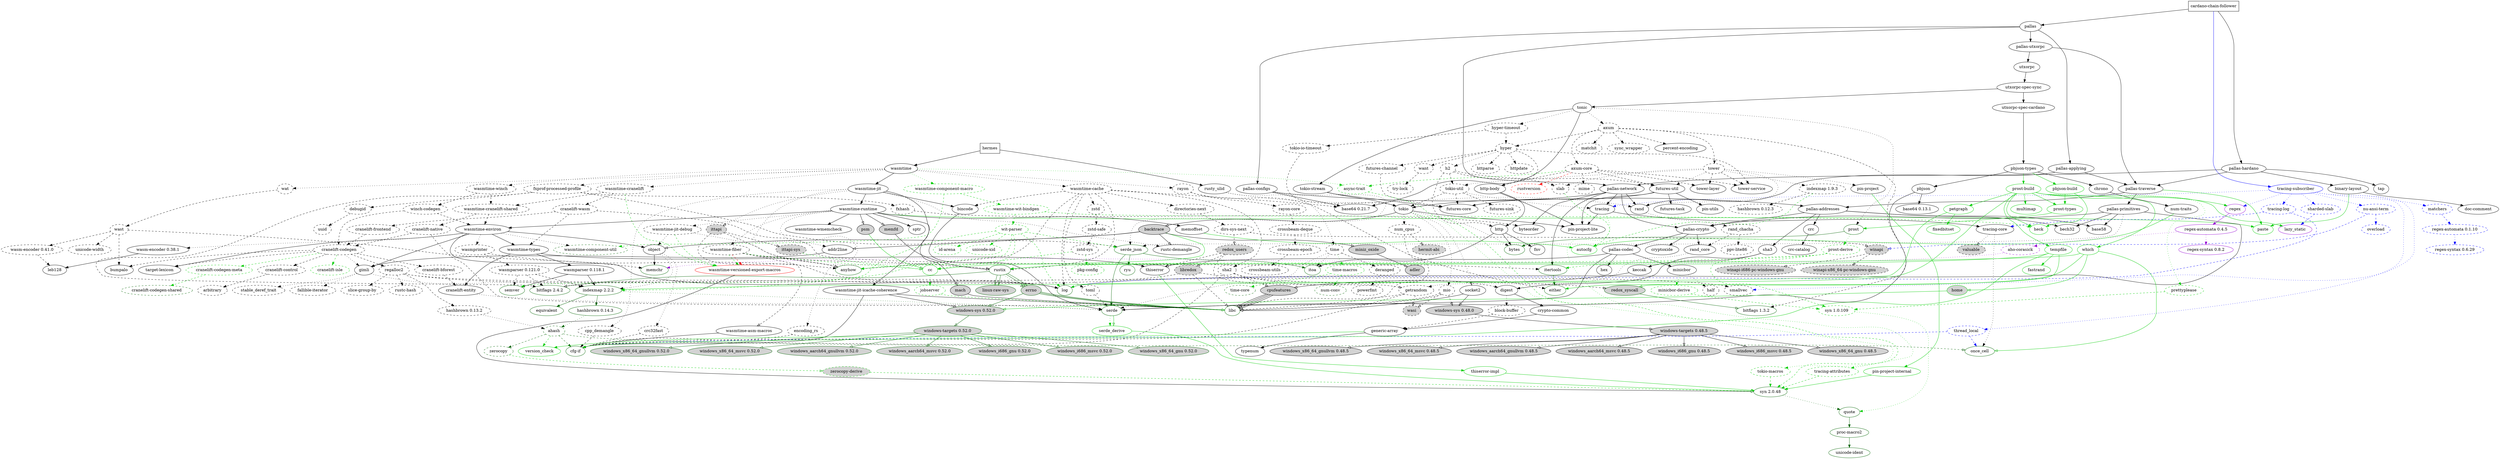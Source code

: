 digraph {
    0 [ label = "hermes" shape = box]
    1 [ label = "cardano-chain-follower" shape = box]
    2 [ label = "rusty_ulid" ]
    3 [ label = "wasmtime" ]
    4 [ label = "hex" ]
    5 [ label = "pallas" ]
    6 [ label = "pallas-hardano" ]
    7 [ label = "thiserror" ]
    8 [ label = "tokio" ]
    9 [ label = "tracing" ]
    10 [ label = "tracing-subscriber" color = blue]
    11 [ label = "rand" ]
    12 [ label = "serde" color = darkgreen]
    13 [ label = "time" style = dashed]
    14 [ label = "anyhow" color = darkgreen]
    15 [ label = "async-trait" color = green3, style = dashed]
    16 [ label = "bincode" ]
    17 [ label = "bumpalo" ]
    18 [ label = "cfg-if" color = darkgreen]
    19 [ label = "encoding_rs" style = dashed]
    20 [ label = "fxprof-processed-profile" style = dashed]
    21 [ label = "indexmap 2.2.2" color = darkgreen]
    22 [ label = "libc" color = darkgreen]
    23 [ label = "log" color = darkgreen]
    24 [ label = "object" ]
    25 [ label = "once_cell" color = darkgreen]
    26 [ label = "paste" color = green3]
    27 [ label = "rayon" style = dashed]
    28 [ label = "serde_derive" color = green3]
    29 [ label = "serde_json" color = darkgreen]
    30 [ label = "target-lexicon" ]
    31 [ label = "wasm-encoder 0.38.1" ]
    32 [ label = "wasmparser 0.118.1" ]
    33 [ label = "wasmtime-cache" style = dashed]
    34 [ label = "wasmtime-component-macro" color = green3, style = dashed]
    35 [ label = "wasmtime-component-util" color = darkgreen, style = dashed]
    36 [ label = "wasmtime-cranelift" style = dashed]
    37 [ label = "wasmtime-environ" ]
    38 [ label = "wasmtime-fiber" style = dashed]
    39 [ label = "wasmtime-jit" ]
    40 [ label = "wasmtime-runtime" ]
    41 [ label = "wasmtime-winch" style = dashed]
    42 [ label = "wat" style = dashed]
    43 [ label = "windows-sys 0.52.0" color = darkgreen, style = filled, fillcolor = lightgrey]
    44 [ label = "pallas-addresses" ]
    45 [ label = "pallas-applying" ]
    46 [ label = "pallas-codec" ]
    47 [ label = "pallas-configs" ]
    48 [ label = "pallas-crypto" ]
    49 [ label = "pallas-network" ]
    50 [ label = "pallas-primitives" ]
    51 [ label = "pallas-traverse" ]
    52 [ label = "pallas-utxorpc" ]
    53 [ label = "binary-layout" ]
    54 [ label = "tap" ]
    55 [ label = "thiserror-impl" color = green3]
    56 [ label = "backtrace" style = filled, fillcolor = lightgrey]
    57 [ label = "bytes" color = darkgreen]
    58 [ label = "mio" style = dashed]
    59 [ label = "num_cpus" style = dashed]
    60 [ label = "pin-project-lite" ]
    61 [ label = "socket2" ]
    62 [ label = "tokio-macros" color = green3, style = dashed]
    63 [ label = "windows-sys 0.48.0" style = filled, fillcolor = lightgrey]
    64 [ label = "tracing-attributes" color = green3, style = dashed]
    65 [ label = "tracing-core" ]
    66 [ label = "matchers" color = blue, style = dashed]
    67 [ label = "nu-ansi-term" color = blue, style = dashed]
    68 [ label = "regex" color = darkviolet]
    69 [ label = "sharded-slab" color = blue, style = dashed]
    70 [ label = "smallvec" style = dashed]
    71 [ label = "thread_local" color = blue, style = dashed]
    72 [ label = "tracing-log" color = blue, style = dashed]
    73 [ label = "rand_chacha" style = dashed]
    74 [ label = "rand_core" ]
    75 [ label = "deranged" style = dashed]
    76 [ label = "itoa" color = darkgreen]
    77 [ label = "num-conv" color = darkgreen, style = dashed]
    78 [ label = "powerfmt" style = dashed]
    79 [ label = "time-core" color = darkgreen, style = dashed]
    80 [ label = "time-macros" color = green3, style = dashed]
    81 [ label = "proc-macro2" color = darkgreen]
    82 [ label = "quote" color = darkgreen]
    83 [ label = "syn 2.0.48" color = darkgreen]
    84 [ label = "bitflags 2.4.2" color = darkgreen]
    85 [ label = "debugid" style = dashed]
    86 [ label = "fxhash" style = dashed]
    87 [ label = "equivalent" color = darkgreen]
    88 [ label = "hashbrown 0.14.3" color = darkgreen]
    89 [ label = "crc32fast" style = dashed]
    90 [ label = "memchr" color = darkgreen]
    91 [ label = "either" color = darkgreen]
    92 [ label = "rayon-core" style = dashed]
    93 [ label = "ryu" color = darkgreen]
    94 [ label = "leb128" ]
    95 [ label = "semver" color = darkgreen]
    96 [ label = "base64 0.21.7" ]
    97 [ label = "directories-next" style = dashed]
    98 [ label = "rustix" color = darkgreen]
    99 [ label = "sha2" style = dashed]
    100 [ label = "toml" style = dashed]
    101 [ label = "zstd" style = dashed]
    102 [ label = "wasmtime-wit-bindgen" color = green3, style = dashed]
    103 [ label = "wit-parser" color = green3, style = dashed]
    104 [ label = "cranelift-codegen" style = dashed]
    105 [ label = "cranelift-control" style = dashed]
    106 [ label = "cranelift-entity" ]
    107 [ label = "cranelift-frontend" style = dashed]
    108 [ label = "cranelift-native" style = dashed]
    109 [ label = "cranelift-wasm" style = dashed]
    110 [ label = "gimli" ]
    111 [ label = "wasmtime-cranelift-shared" style = dashed]
    112 [ label = "wasmtime-versioned-export-macros" color = red]
    113 [ label = "wasmprinter" style = dashed]
    114 [ label = "wasmtime-types" ]
    115 [ label = "cc" color = green3]
    116 [ label = "wasmtime-asm-macros" ]
    117 [ label = "addr2line" ]
    118 [ label = "cpp_demangle" style = dashed]
    119 [ label = "ittapi" style = "dashed,filled", fillcolor = lightgrey]
    120 [ label = "rustc-demangle" ]
    121 [ label = "wasmtime-jit-debug" style = dashed]
    122 [ label = "wasmtime-jit-icache-coherence" ]
    123 [ label = "mach" style = filled, fillcolor = lightgrey]
    124 [ label = "memfd" style = filled, fillcolor = lightgrey]
    125 [ label = "memoffset" ]
    126 [ label = "psm" style = filled, fillcolor = lightgrey]
    127 [ label = "sptr" ]
    128 [ label = "wasmtime-wmemcheck" ]
    129 [ label = "winch-codegen" style = dashed]
    130 [ label = "wast" style = dashed]
    131 [ label = "windows-targets 0.52.0" color = darkgreen, style = filled, fillcolor = lightgrey]
    132 [ label = "base58" ]
    133 [ label = "bech32" ]
    134 [ label = "crc" ]
    135 [ label = "sha3" ]
    136 [ label = "minicbor" ]
    137 [ label = "cryptoxide" ]
    138 [ label = "byteorder" ]
    139 [ label = "itertools" color = darkgreen]
    140 [ label = "utxorpc" ]
    141 [ label = "doc-comment" ]
    142 [ label = "miniz_oxide" style = filled, fillcolor = lightgrey]
    143 [ label = "wasi" style = "dashed,filled", fillcolor = lightgrey]
    144 [ label = "hermit-abi" style = "dashed,filled", fillcolor = lightgrey]
    145 [ label = "windows-targets 0.48.5" style = filled, fillcolor = lightgrey]
    146 [ label = "valuable" style = "dashed,filled", fillcolor = lightgrey]
    147 [ label = "regex-automata 0.1.10" color = blue, style = dashed]
    148 [ label = "overload" color = blue, style = dashed]
    149 [ label = "winapi" style = "dashed,filled", fillcolor = lightgrey]
    150 [ label = "aho-corasick" color = darkviolet, style = dashed]
    151 [ label = "regex-automata 0.4.5" color = darkviolet]
    152 [ label = "regex-syntax 0.8.2" color = darkviolet]
    153 [ label = "lazy_static" color = darkviolet]
    154 [ label = "ppv-lite86" style = dashed]
    155 [ label = "getrandom" style = dashed]
    156 [ label = "unicode-ident" color = darkgreen]
    157 [ label = "uuid" style = dashed]
    158 [ label = "ahash" color = darkgreen, style = dashed]
    159 [ label = "crossbeam-deque" style = dashed]
    160 [ label = "crossbeam-utils" style = dashed]
    161 [ label = "dirs-sys-next" style = dashed]
    162 [ label = "errno" color = darkgreen, style = filled, fillcolor = lightgrey]
    163 [ label = "linux-raw-sys" color = darkgreen, style = filled, fillcolor = lightgrey]
    164 [ label = "cpufeatures" style = filled, fillcolor = lightgrey]
    165 [ label = "digest" ]
    166 [ label = "zstd-safe" style = dashed]
    167 [ label = "heck" color = green3]
    168 [ label = "id-arena" color = green3, style = dashed]
    169 [ label = "unicode-xid" color = green3, style = dashed]
    170 [ label = "cranelift-bforest" style = dashed]
    171 [ label = "cranelift-codegen-meta" color = green3, style = dashed]
    172 [ label = "cranelift-codegen-shared" color = darkgreen, style = dashed]
    173 [ label = "cranelift-isle" color = green3, style = dashed]
    174 [ label = "regalloc2" style = dashed]
    175 [ label = "arbitrary" style = dashed]
    176 [ label = "fallible-iterator" style = dashed]
    177 [ label = "stable_deref_trait" style = dashed]
    178 [ label = "wasmparser 0.121.0" style = dashed]
    179 [ label = "jobserver" color = green3, style = dashed]
    180 [ label = "ittapi-sys" style = "dashed,filled", fillcolor = lightgrey]
    181 [ label = "autocfg" color = green3]
    182 [ label = "unicode-width" style = dashed]
    183 [ label = "wasm-encoder 0.41.0" style = dashed]
    184 [ label = "windows_aarch64_gnullvm 0.52.0" color = darkgreen, style = filled, fillcolor = lightgrey]
    185 [ label = "windows_aarch64_msvc 0.52.0" color = darkgreen, style = filled, fillcolor = lightgrey]
    186 [ label = "windows_i686_gnu 0.52.0" color = darkgreen, style = filled, fillcolor = lightgrey]
    187 [ label = "windows_i686_msvc 0.52.0" color = darkgreen, style = filled, fillcolor = lightgrey]
    188 [ label = "windows_x86_64_gnu 0.52.0" color = darkgreen, style = filled, fillcolor = lightgrey]
    189 [ label = "windows_x86_64_gnullvm 0.52.0" color = darkgreen, style = filled, fillcolor = lightgrey]
    190 [ label = "windows_x86_64_msvc 0.52.0" color = darkgreen, style = filled, fillcolor = lightgrey]
    191 [ label = "crc-catalog" ]
    192 [ label = "keccak" ]
    193 [ label = "half" style = dashed]
    194 [ label = "minicbor-derive" color = green3, style = dashed]
    195 [ label = "utxorpc-spec-cardano" ]
    196 [ label = "utxorpc-spec-sync" ]
    197 [ label = "adler" style = filled, fillcolor = lightgrey]
    198 [ label = "windows_aarch64_gnullvm 0.48.5" style = filled, fillcolor = lightgrey]
    199 [ label = "windows_aarch64_msvc 0.48.5" style = filled, fillcolor = lightgrey]
    200 [ label = "windows_i686_gnu 0.48.5" style = filled, fillcolor = lightgrey]
    201 [ label = "windows_i686_msvc 0.48.5" style = filled, fillcolor = lightgrey]
    202 [ label = "windows_x86_64_gnu 0.48.5" style = filled, fillcolor = lightgrey]
    203 [ label = "windows_x86_64_gnullvm 0.48.5" style = filled, fillcolor = lightgrey]
    204 [ label = "windows_x86_64_msvc 0.48.5" style = filled, fillcolor = lightgrey]
    205 [ label = "regex-syntax 0.6.29" color = blue, style = dashed]
    206 [ label = "winapi-i686-pc-windows-gnu" style = "dashed,filled", fillcolor = lightgrey]
    207 [ label = "winapi-x86_64-pc-windows-gnu" style = "dashed,filled", fillcolor = lightgrey]
    208 [ label = "version_check" color = green3]
    209 [ label = "zerocopy" color = darkgreen, style = dashed]
    210 [ label = "crossbeam-epoch" style = dashed]
    211 [ label = "redox_users" style = "dashed,filled", fillcolor = lightgrey]
    212 [ label = "block-buffer" style = dashed]
    213 [ label = "crypto-common" ]
    214 [ label = "zstd-sys" style = dashed]
    215 [ label = "hashbrown 0.13.2" style = dashed]
    216 [ label = "rustc-hash" style = dashed]
    217 [ label = "slice-group-by" style = dashed]
    218 [ label = "syn 1.0.109" color = green3, style = dashed]
    219 [ label = "pbjson" ]
    220 [ label = "pbjson-types" ]
    221 [ label = "prost" color = darkgreen]
    222 [ label = "tonic" ]
    223 [ label = "zerocopy-derive" color = green3, style = "dashed,filled", fillcolor = lightgrey]
    224 [ label = "libredox" style = "dashed,filled", fillcolor = lightgrey]
    225 [ label = "generic-array" ]
    226 [ label = "typenum" ]
    227 [ label = "pkg-config" color = green3, style = dashed]
    228 [ label = "base64 0.13.1" ]
    229 [ label = "chrono" ]
    230 [ label = "pbjson-build" color = green3]
    231 [ label = "prost-build" color = green3]
    232 [ label = "prost-derive" color = green3, style = dashed]
    233 [ label = "axum" style = dashed]
    234 [ label = "futures-core" ]
    235 [ label = "futures-util" ]
    236 [ label = "h2" style = dashed]
    237 [ label = "http" ]
    238 [ label = "http-body" ]
    239 [ label = "hyper" style = dashed]
    240 [ label = "hyper-timeout" style = dashed]
    241 [ label = "percent-encoding" ]
    242 [ label = "pin-project" ]
    243 [ label = "tokio-stream" ]
    244 [ label = "tower" style = dashed]
    245 [ label = "tower-layer" ]
    246 [ label = "tower-service" ]
    247 [ label = "redox_syscall" color = darkgreen, style = filled, fillcolor = lightgrey]
    248 [ label = "num-traits" ]
    249 [ label = "prost-types" color = green3]
    250 [ label = "multimap" color = green3]
    251 [ label = "petgraph" color = green3]
    252 [ label = "prettyplease" color = green3, style = dashed]
    253 [ label = "tempfile" color = green3]
    254 [ label = "which" color = green3]
    255 [ label = "axum-core" style = dashed]
    256 [ label = "bitflags 1.3.2" color = darkgreen]
    257 [ label = "matchit" style = dashed]
    258 [ label = "mime" style = dashed]
    259 [ label = "rustversion" color = red, style = dashed]
    260 [ label = "sync_wrapper" style = dashed]
    261 [ label = "futures-task" ]
    262 [ label = "pin-utils" ]
    263 [ label = "fnv" ]
    264 [ label = "futures-sink" style = dashed]
    265 [ label = "slab" style = dashed]
    266 [ label = "tokio-util" style = dashed]
    267 [ label = "futures-channel" style = dashed]
    268 [ label = "httparse" style = dashed]
    269 [ label = "httpdate" style = dashed]
    270 [ label = "want" style = dashed]
    271 [ label = "tokio-io-timeout" style = dashed]
    272 [ label = "pin-project-internal" color = green3]
    273 [ label = "indexmap 1.9.3" style = dashed]
    274 [ label = "fixedbitset" color = green3]
    275 [ label = "fastrand" color = green3]
    276 [ label = "home" color = green3, style = filled, fillcolor = lightgrey]
    277 [ label = "try-lock" style = dashed]
    278 [ label = "hashbrown 0.12.3" style = dashed]
    0 -> 2 [ ]
    0 -> 3 [ ]
    1 -> 5 [ ]
    1 -> 6 [ ]
    1 -> 10 [ color = blue]
    2 -> 11 [ style = dotted]
    2 -> 13 [ style = dotted]
    3 -> 15 [ color = green3, style = dotted]
    3 -> 20 [ style = dotted]
    3 -> 27 [ style = dotted]
    3 -> 33 [ style = dotted]
    3 -> 34 [ color = green3, style = dotted]
    3 -> 36 [ style = dotted]
    3 -> 39 [ ]
    3 -> 41 [ style = dotted]
    3 -> 42 [ style = dotted]
    5 -> 45 [ ]
    5 -> 47 [ ]
    5 -> 49 [ ]
    5 -> 52 [ ]
    6 -> 53 [ ]
    6 -> 49 [ ]
    6 -> 51 [ ]
    6 -> 54 [ ]
    7 -> 55 [ color = green3]
    8 -> 56 [ arrowType = empty, fillcolor = lightgrey]
    8 -> 57 [ style = dotted]
    8 -> 58 [ style = dotted]
    8 -> 59 [ style = dotted]
    8 -> 60 [ ]
    8 -> 61 [ arrowType = empty, fillcolor = lightgrey, style = dotted]
    8 -> 62 [ color = green3, style = dotted]
    9 -> 60 [ ]
    9 -> 64 [ color = green3, style = dotted]
    9 -> 65 [ ]
    10 -> 66 [ color = blue, style = dotted]
    10 -> 67 [ color = blue, style = dotted]
    10 -> 68 [ color = blue, style = dotted]
    10 -> 69 [ color = blue, style = dotted]
    10 -> 70 [ color = blue, style = dotted]
    10 -> 71 [ color = blue, style = dotted]
    10 -> 9 [ color = blue, style = dotted]
    10 -> 72 [ color = blue, style = dotted]
    11 -> 73 [ style = dotted]
    12 -> 28 [ color = green3, style = dotted]
    12 -> 28 [ color = green3, arrowType = empty, fillcolor = lightgrey]
    13 -> 75 [ style = dashed]
    13 -> 76 [ style = dotted]
    13 -> 12 [ style = dotted]
    13 -> 80 [ color = green3, style = dotted]
    15 -> 83 [ color = green3, style = dashed]
    16 -> 12 [ ]
    19 -> 18 [ style = dashed]
    20 -> 84 [ style = dashed]
    20 -> 85 [ style = dashed]
    20 -> 86 [ style = dashed]
    20 -> 29 [ style = dashed]
    21 -> 87 [ color = darkgreen]
    21 -> 88 [ color = darkgreen]
    21 -> 12 [ color = darkgreen, style = dotted]
    24 -> 89 [ style = dotted]
    24 -> 21 [ style = dotted]
    24 -> 90 [ ]
    27 -> 91 [ style = dashed]
    27 -> 92 [ style = dashed]
    28 -> 83 [ color = green3]
    29 -> 76 [ color = darkgreen]
    29 -> 93 [ color = darkgreen]
    29 -> 12 [ color = darkgreen]
    31 -> 94 [ ]
    32 -> 21 [ ]
    32 -> 95 [ ]
    33 -> 14 [ style = dashed]
    33 -> 96 [ style = dashed]
    33 -> 16 [ style = dashed]
    33 -> 97 [ style = dashed]
    33 -> 23 [ style = dashed]
    33 -> 98 [ arrowType = empty, fillcolor = lightgrey, style = dashed]
    33 -> 99 [ style = dashed]
    33 -> 100 [ style = dashed]
    33 -> 101 [ style = dashed]
    34 -> 35 [ color = green3, style = dashed]
    34 -> 102 [ color = green3, style = dashed]
    36 -> 109 [ style = dashed]
    36 -> 111 [ style = dashed]
    36 -> 112 [ color = green3, style = dashed]
    37 -> 110 [ ]
    37 -> 23 [ ]
    37 -> 24 [ ]
    37 -> 30 [ ]
    37 -> 31 [ style = dotted]
    37 -> 113 [ style = dotted]
    37 -> 35 [ style = dotted]
    37 -> 114 [ ]
    38 -> 14 [ style = dashed]
    38 -> 115 [ color = green3, style = dashed]
    38 -> 98 [ arrowType = empty, fillcolor = lightgrey, style = dashed]
    38 -> 116 [ arrowType = empty, fillcolor = lightgrey, style = dashed]
    38 -> 112 [ color = green3, style = dashed]
    38 -> 112 [ color = red, style = dashed]
    39 -> 117 [ style = dotted]
    39 -> 16 [ ]
    39 -> 118 [ style = dotted]
    39 -> 119 [ arrowType = empty, fillcolor = lightgrey, style = dotted]
    39 -> 120 [ style = dotted]
    39 -> 122 [ ]
    39 -> 40 [ ]
    40 -> 19 [ style = dotted]
    40 -> 123 [ arrowType = empty, fillcolor = lightgrey]
    40 -> 124 [ arrowType = empty, fillcolor = lightgrey]
    40 -> 125 [ ]
    40 -> 26 [ color = green3]
    40 -> 126 [ arrowType = empty, fillcolor = lightgrey]
    40 -> 127 [ ]
    40 -> 37 [ ]
    40 -> 38 [ style = dotted]
    40 -> 121 [ style = dotted]
    40 -> 128 [ ]
    41 -> 111 [ style = dashed]
    41 -> 129 [ style = dashed]
    42 -> 130 [ style = dashed]
    43 -> 131 [ color = darkgreen, arrowType = empty, fillcolor = lightgrey]
    44 -> 132 [ ]
    44 -> 133 [ ]
    44 -> 134 [ ]
    44 -> 48 [ ]
    44 -> 135 [ ]
    45 -> 51 [ ]
    45 -> 11 [ ]
    46 -> 4 [ ]
    46 -> 136 [ ]
    46 -> 12 [ ]
    46 -> 7 [ ]
    47 -> 96 [ ]
    47 -> 44 [ ]
    47 -> 29 [ style = dotted]
    48 -> 137 [ ]
    48 -> 46 [ ]
    48 -> 74 [ ]
    49 -> 138 [ ]
    49 -> 139 [ ]
    49 -> 48 [ ]
    49 -> 11 [ ]
    49 -> 8 [ ]
    49 -> 9 [ ]
    50 -> 132 [ ]
    50 -> 133 [ ]
    50 -> 23 [ ]
    50 -> 48 [ ]
    50 -> 29 [ style = dotted]
    51 -> 44 [ ]
    51 -> 50 [ ]
    51 -> 26 [ color = green3]
    52 -> 51 [ ]
    52 -> 140 [ ]
    53 -> 141 [ ]
    53 -> 26 [ color = green3]
    55 -> 83 [ color = green3]
    56 -> 117 [ arrowType = empty, fillcolor = lightgrey]
    56 -> 115 [ color = green3, arrowType = empty, fillcolor = lightgrey]
    56 -> 142 [ arrowType = empty, fillcolor = lightgrey]
    56 -> 24 [ arrowType = empty, fillcolor = lightgrey]
    56 -> 120 [ arrowType = empty, fillcolor = lightgrey]
    58 -> 22 [ arrowType = empty, fillcolor = lightgrey, style = dashed]
    58 -> 22 [ arrowType = empty, fillcolor = lightgrey, style = dashed]
    58 -> 143 [ arrowType = empty, fillcolor = lightgrey, style = dashed]
    58 -> 63 [ arrowType = empty, fillcolor = lightgrey, style = dashed]
    59 -> 144 [ arrowType = empty, fillcolor = lightgrey, style = dashed]
    59 -> 22 [ arrowType = empty, fillcolor = lightgrey, style = dashed]
    61 -> 22 [ arrowType = empty, fillcolor = lightgrey]
    61 -> 63 [ arrowType = empty, fillcolor = lightgrey]
    62 -> 83 [ color = green3, style = dashed]
    63 -> 145 [ arrowType = empty, fillcolor = lightgrey]
    64 -> 83 [ color = green3, style = dashed]
    65 -> 25 [ style = dotted]
    65 -> 146 [ arrowType = empty, fillcolor = lightgrey, style = dotted]
    66 -> 147 [ color = blue, style = dashed]
    67 -> 148 [ color = blue, style = dashed]
    67 -> 149 [ color = blue, arrowType = empty, fillcolor = lightgrey, style = dashed]
    68 -> 151 [ color = darkviolet]
    69 -> 153 [ color = blue, style = dashed]
    71 -> 18 [ color = blue, style = dashed]
    71 -> 25 [ color = blue, style = dashed]
    72 -> 23 [ color = blue, style = dashed]
    72 -> 65 [ color = blue, style = dashed]
    73 -> 154 [ style = dashed]
    73 -> 74 [ style = dashed]
    74 -> 155 [ style = dotted]
    75 -> 78 [ style = dotted]
    80 -> 77 [ color = green3, style = dashed]
    80 -> 79 [ color = green3, style = dashed]
    81 -> 156 [ color = darkgreen]
    82 -> 81 [ color = darkgreen]
    83 -> 82 [ color = darkgreen, style = dotted]
    85 -> 157 [ style = dashed]
    86 -> 138 [ style = dashed]
    88 -> 158 [ color = darkgreen, style = dotted]
    89 -> 18 [ style = dashed]
    92 -> 159 [ style = dashed]
    97 -> 161 [ style = dashed]
    98 -> 84 [ color = darkgreen]
    98 -> 162 [ color = darkgreen, arrowType = empty, fillcolor = lightgrey, style = dotted]
    98 -> 162 [ color = darkgreen, arrowType = empty, fillcolor = lightgrey]
    98 -> 162 [ color = darkgreen, arrowType = empty, fillcolor = lightgrey]
    98 -> 163 [ color = darkgreen, arrowType = empty, fillcolor = lightgrey]
    98 -> 163 [ color = darkgreen, arrowType = empty, fillcolor = lightgrey]
    99 -> 18 [ style = dashed]
    99 -> 164 [ arrowType = empty, fillcolor = lightgrey, style = dashed]
    99 -> 165 [ style = dashed]
    100 -> 12 [ style = dashed]
    101 -> 166 [ style = dashed]
    102 -> 167 [ color = green3, style = dashed]
    102 -> 103 [ color = green3, style = dashed]
    103 -> 14 [ color = green3, style = dashed]
    103 -> 168 [ color = green3, style = dashed]
    103 -> 21 [ color = green3, style = dashed]
    103 -> 23 [ color = green3, style = dashed]
    103 -> 95 [ color = green3, style = dashed]
    103 -> 29 [ color = green3, style = dashed]
    103 -> 169 [ color = green3, style = dashed]
    104 -> 17 [ style = dashed]
    104 -> 170 [ style = dashed]
    104 -> 171 [ color = green3, style = dashed]
    104 -> 105 [ style = dashed]
    104 -> 173 [ color = green3, style = dashed]
    104 -> 110 [ style = dotted]
    104 -> 174 [ style = dashed]
    104 -> 30 [ style = dashed]
    105 -> 175 [ style = dashed]
    106 -> 12 [ style = dotted]
    107 -> 104 [ style = dashed]
    108 -> 104 [ style = dashed]
    108 -> 22 [ arrowType = empty, fillcolor = lightgrey, style = dashed]
    109 -> 107 [ style = dashed]
    109 -> 139 [ style = dashed]
    109 -> 114 [ style = dashed]
    110 -> 176 [ style = dotted]
    110 -> 21 [ style = dotted]
    110 -> 177 [ style = dotted]
    111 -> 108 [ style = dashed]
    111 -> 37 [ style = dashed]
    112 -> 83 [ ]
    113 -> 14 [ style = dashed]
    113 -> 178 [ style = dashed]
    114 -> 106 [ ]
    114 -> 7 [ ]
    114 -> 32 [ ]
    115 -> 179 [ color = green3, style = dotted]
    116 -> 18 [ ]
    117 -> 110 [ ]
    118 -> 18 [ style = dashed]
    119 -> 14 [ arrowType = empty, fillcolor = lightgrey, style = dashed]
    119 -> 180 [ arrowType = empty, fillcolor = lightgrey, style = dashed]
    119 -> 23 [ arrowType = empty, fillcolor = lightgrey, style = dashed]
    121 -> 24 [ style = dotted]
    121 -> 98 [ arrowType = empty, fillcolor = lightgrey, style = dotted]
    121 -> 112 [ color = green3, style = dashed]
    122 -> 18 [ ]
    122 -> 22 [ arrowType = empty, fillcolor = lightgrey]
    122 -> 43 [ arrowType = empty, fillcolor = lightgrey]
    123 -> 22 [ arrowType = empty, fillcolor = lightgrey]
    124 -> 98 [ arrowType = empty, fillcolor = lightgrey]
    125 -> 181 [ color = green3]
    126 -> 115 [ color = green3, arrowType = empty, fillcolor = lightgrey]
    129 -> 104 [ style = dashed]
    129 -> 37 [ style = dashed]
    130 -> 17 [ style = dashed]
    130 -> 90 [ style = dashed]
    130 -> 182 [ style = dashed]
    130 -> 183 [ style = dashed]
    131 -> 184 [ color = darkgreen, arrowType = empty, fillcolor = lightgrey]
    131 -> 185 [ color = darkgreen, arrowType = empty, fillcolor = lightgrey]
    131 -> 186 [ color = darkgreen, arrowType = empty, fillcolor = lightgrey]
    131 -> 187 [ color = darkgreen, arrowType = empty, fillcolor = lightgrey]
    131 -> 188 [ color = darkgreen, arrowType = empty, fillcolor = lightgrey]
    131 -> 189 [ color = darkgreen, arrowType = empty, fillcolor = lightgrey]
    131 -> 190 [ color = darkgreen, arrowType = empty, fillcolor = lightgrey]
    134 -> 191 [ ]
    135 -> 165 [ ]
    135 -> 192 [ ]
    136 -> 193 [ style = dotted]
    136 -> 194 [ color = green3, style = dotted]
    139 -> 91 [ color = darkgreen]
    140 -> 196 [ ]
    142 -> 197 [ arrowType = empty, fillcolor = lightgrey]
    145 -> 198 [ arrowType = empty, fillcolor = lightgrey]
    145 -> 199 [ arrowType = empty, fillcolor = lightgrey]
    145 -> 200 [ arrowType = empty, fillcolor = lightgrey]
    145 -> 201 [ arrowType = empty, fillcolor = lightgrey]
    145 -> 202 [ arrowType = empty, fillcolor = lightgrey]
    145 -> 203 [ arrowType = empty, fillcolor = lightgrey]
    145 -> 204 [ arrowType = empty, fillcolor = lightgrey]
    147 -> 205 [ color = blue, style = dotted]
    149 -> 206 [ arrowType = empty, fillcolor = lightgrey, style = dashed]
    149 -> 207 [ arrowType = empty, fillcolor = lightgrey, style = dashed]
    150 -> 90 [ color = darkviolet, style = dotted]
    151 -> 150 [ color = darkviolet, style = dotted]
    151 -> 152 [ color = darkviolet, style = dotted]
    155 -> 18 [ style = dashed]
    155 -> 22 [ arrowType = empty, fillcolor = lightgrey, style = dashed]
    155 -> 143 [ arrowType = empty, fillcolor = lightgrey, style = dashed]
    158 -> 18 [ color = darkgreen, style = dashed]
    158 -> 25 [ color = darkgreen, arrowType = empty, fillcolor = lightgrey, style = dashed]
    158 -> 208 [ color = green3, style = dashed]
    158 -> 209 [ color = darkgreen, style = dashed]
    159 -> 210 [ style = dashed]
    161 -> 211 [ arrowType = empty, fillcolor = lightgrey, style = dashed]
    161 -> 149 [ arrowType = empty, fillcolor = lightgrey, style = dashed]
    162 -> 22 [ color = darkgreen, arrowType = empty, fillcolor = lightgrey]
    162 -> 22 [ color = darkgreen, arrowType = empty, fillcolor = lightgrey]
    162 -> 22 [ color = darkgreen, arrowType = empty, fillcolor = lightgrey]
    162 -> 43 [ color = darkgreen, arrowType = empty, fillcolor = lightgrey]
    164 -> 22 [ arrowType = empty, fillcolor = lightgrey]
    164 -> 22 [ arrowType = empty, fillcolor = lightgrey]
    164 -> 22 [ arrowType = empty, fillcolor = lightgrey]
    164 -> 22 [ arrowType = empty, fillcolor = lightgrey]
    165 -> 212 [ style = dotted]
    165 -> 213 [ ]
    166 -> 214 [ style = dashed]
    170 -> 106 [ style = dashed]
    171 -> 172 [ color = green3, style = dashed]
    174 -> 215 [ style = dashed]
    174 -> 23 [ style = dashed]
    174 -> 216 [ style = dashed]
    174 -> 217 [ style = dashed]
    174 -> 70 [ style = dashed]
    178 -> 84 [ style = dashed]
    178 -> 21 [ style = dashed]
    178 -> 95 [ style = dashed]
    179 -> 22 [ color = green3, arrowType = empty, fillcolor = lightgrey, style = dashed]
    180 -> 115 [ color = green3, arrowType = empty, fillcolor = lightgrey, style = dashed]
    183 -> 94 [ style = dashed]
    192 -> 164 [ arrowType = empty, fillcolor = lightgrey]
    194 -> 218 [ color = green3, style = dashed]
    195 -> 220 [ ]
    196 -> 222 [ ]
    196 -> 195 [ ]
    209 -> 223 [ color = green3, arrowType = empty, fillcolor = lightgrey, style = dashed]
    210 -> 160 [ style = dashed]
    211 -> 155 [ arrowType = empty, fillcolor = lightgrey, style = dashed]
    211 -> 224 [ arrowType = empty, fillcolor = lightgrey, style = dashed]
    211 -> 7 [ arrowType = empty, fillcolor = lightgrey, style = dashed]
    212 -> 225 [ style = dashed]
    213 -> 225 [ ]
    214 -> 115 [ color = green3, style = dashed]
    214 -> 227 [ color = green3, style = dashed]
    215 -> 158 [ style = dotted]
    218 -> 82 [ color = green3, style = dotted]
    219 -> 228 [ ]
    219 -> 12 [ ]
    220 -> 229 [ ]
    220 -> 219 [ ]
    220 -> 230 [ color = green3]
    220 -> 231 [ color = green3]
    221 -> 57 [ color = darkgreen]
    221 -> 232 [ color = green3, style = dotted]
    222 -> 233 [ style = dotted]
    222 -> 96 [ ]
    222 -> 240 [ style = dotted]
    222 -> 221 [ style = dotted]
    222 -> 243 [ ]
    223 -> 83 [ color = green3, arrowType = empty, fillcolor = lightgrey, style = dashed]
    224 -> 84 [ arrowType = empty, fillcolor = lightgrey, style = dashed]
    224 -> 22 [ arrowType = empty, fillcolor = lightgrey, style = dashed]
    224 -> 247 [ arrowType = empty, fillcolor = lightgrey, style = dashed]
    225 -> 226 [ ]
    225 -> 208 [ color = green3]
    229 -> 248 [ ]
    230 -> 167 [ color = green3]
    230 -> 249 [ color = green3]
    231 -> 167 [ color = green3]
    231 -> 153 [ color = green3]
    231 -> 23 [ color = green3]
    231 -> 250 [ color = green3]
    231 -> 251 [ color = green3]
    231 -> 252 [ color = green3, style = dotted]
    231 -> 249 [ color = green3]
    231 -> 68 [ color = green3]
    231 -> 253 [ color = green3]
    231 -> 254 [ color = green3]
    232 -> 14 [ color = green3, style = dashed]
    232 -> 139 [ color = green3, style = dashed]
    232 -> 218 [ color = green3, style = dashed]
    233 -> 255 [ style = dashed]
    233 -> 256 [ style = dashed]
    233 -> 239 [ style = dashed]
    233 -> 257 [ style = dashed]
    233 -> 241 [ style = dashed]
    233 -> 260 [ style = dashed]
    233 -> 244 [ style = dashed]
    235 -> 234 [ ]
    235 -> 261 [ ]
    235 -> 60 [ ]
    235 -> 262 [ ]
    236 -> 235 [ style = dashed]
    236 -> 237 [ style = dashed]
    236 -> 265 [ style = dashed]
    236 -> 266 [ style = dashed]
    237 -> 57 [ ]
    237 -> 263 [ ]
    237 -> 76 [ ]
    238 -> 237 [ ]
    238 -> 60 [ ]
    239 -> 267 [ style = dashed]
    239 -> 236 [ style = dotted]
    239 -> 238 [ style = dashed]
    239 -> 268 [ style = dashed]
    239 -> 269 [ style = dashed]
    239 -> 246 [ style = dashed]
    239 -> 270 [ style = dashed]
    240 -> 239 [ style = dashed]
    240 -> 271 [ style = dashed]
    242 -> 272 [ color = green3]
    243 -> 234 [ ]
    243 -> 8 [ ]
    244 -> 235 [ style = dotted]
    244 -> 273 [ style = dotted]
    244 -> 242 [ style = dotted]
    244 -> 11 [ style = dotted]
    244 -> 265 [ style = dotted]
    244 -> 266 [ style = dotted]
    244 -> 245 [ style = dashed]
    244 -> 246 [ style = dashed]
    247 -> 256 [ color = darkgreen, arrowType = empty, fillcolor = lightgrey]
    248 -> 181 [ color = green3]
    249 -> 221 [ color = green3]
    251 -> 274 [ color = green3]
    251 -> 21 [ color = green3]
    252 -> 218 [ color = green3, style = dashed]
    253 -> 18 [ color = green3]
    253 -> 275 [ color = green3]
    253 -> 247 [ color = green3, arrowType = empty, fillcolor = lightgrey]
    253 -> 98 [ color = green3, arrowType = empty, fillcolor = lightgrey]
    254 -> 91 [ color = green3]
    254 -> 276 [ color = green3, arrowType = empty, fillcolor = lightgrey]
    254 -> 25 [ color = green3, arrowType = empty, fillcolor = lightgrey]
    254 -> 98 [ color = green3]
    255 -> 15 [ color = green3, style = dashed]
    255 -> 235 [ style = dashed]
    255 -> 238 [ style = dashed]
    255 -> 258 [ style = dashed]
    255 -> 259 [ color = red, style = dashed]
    255 -> 245 [ style = dashed]
    255 -> 246 [ style = dashed]
    265 -> 181 [ color = green3, style = dashed]
    266 -> 234 [ style = dashed]
    266 -> 264 [ style = dashed]
    266 -> 8 [ style = dashed]
    266 -> 9 [ style = dotted]
    267 -> 234 [ style = dashed]
    270 -> 277 [ style = dashed]
    271 -> 8 [ style = dashed]
    272 -> 83 [ color = green3]
    273 -> 181 [ color = green3, style = dashed]
    273 -> 278 [ style = dashed]
    276 -> 43 [ color = green3, arrowType = empty, fillcolor = lightgrey]
}

